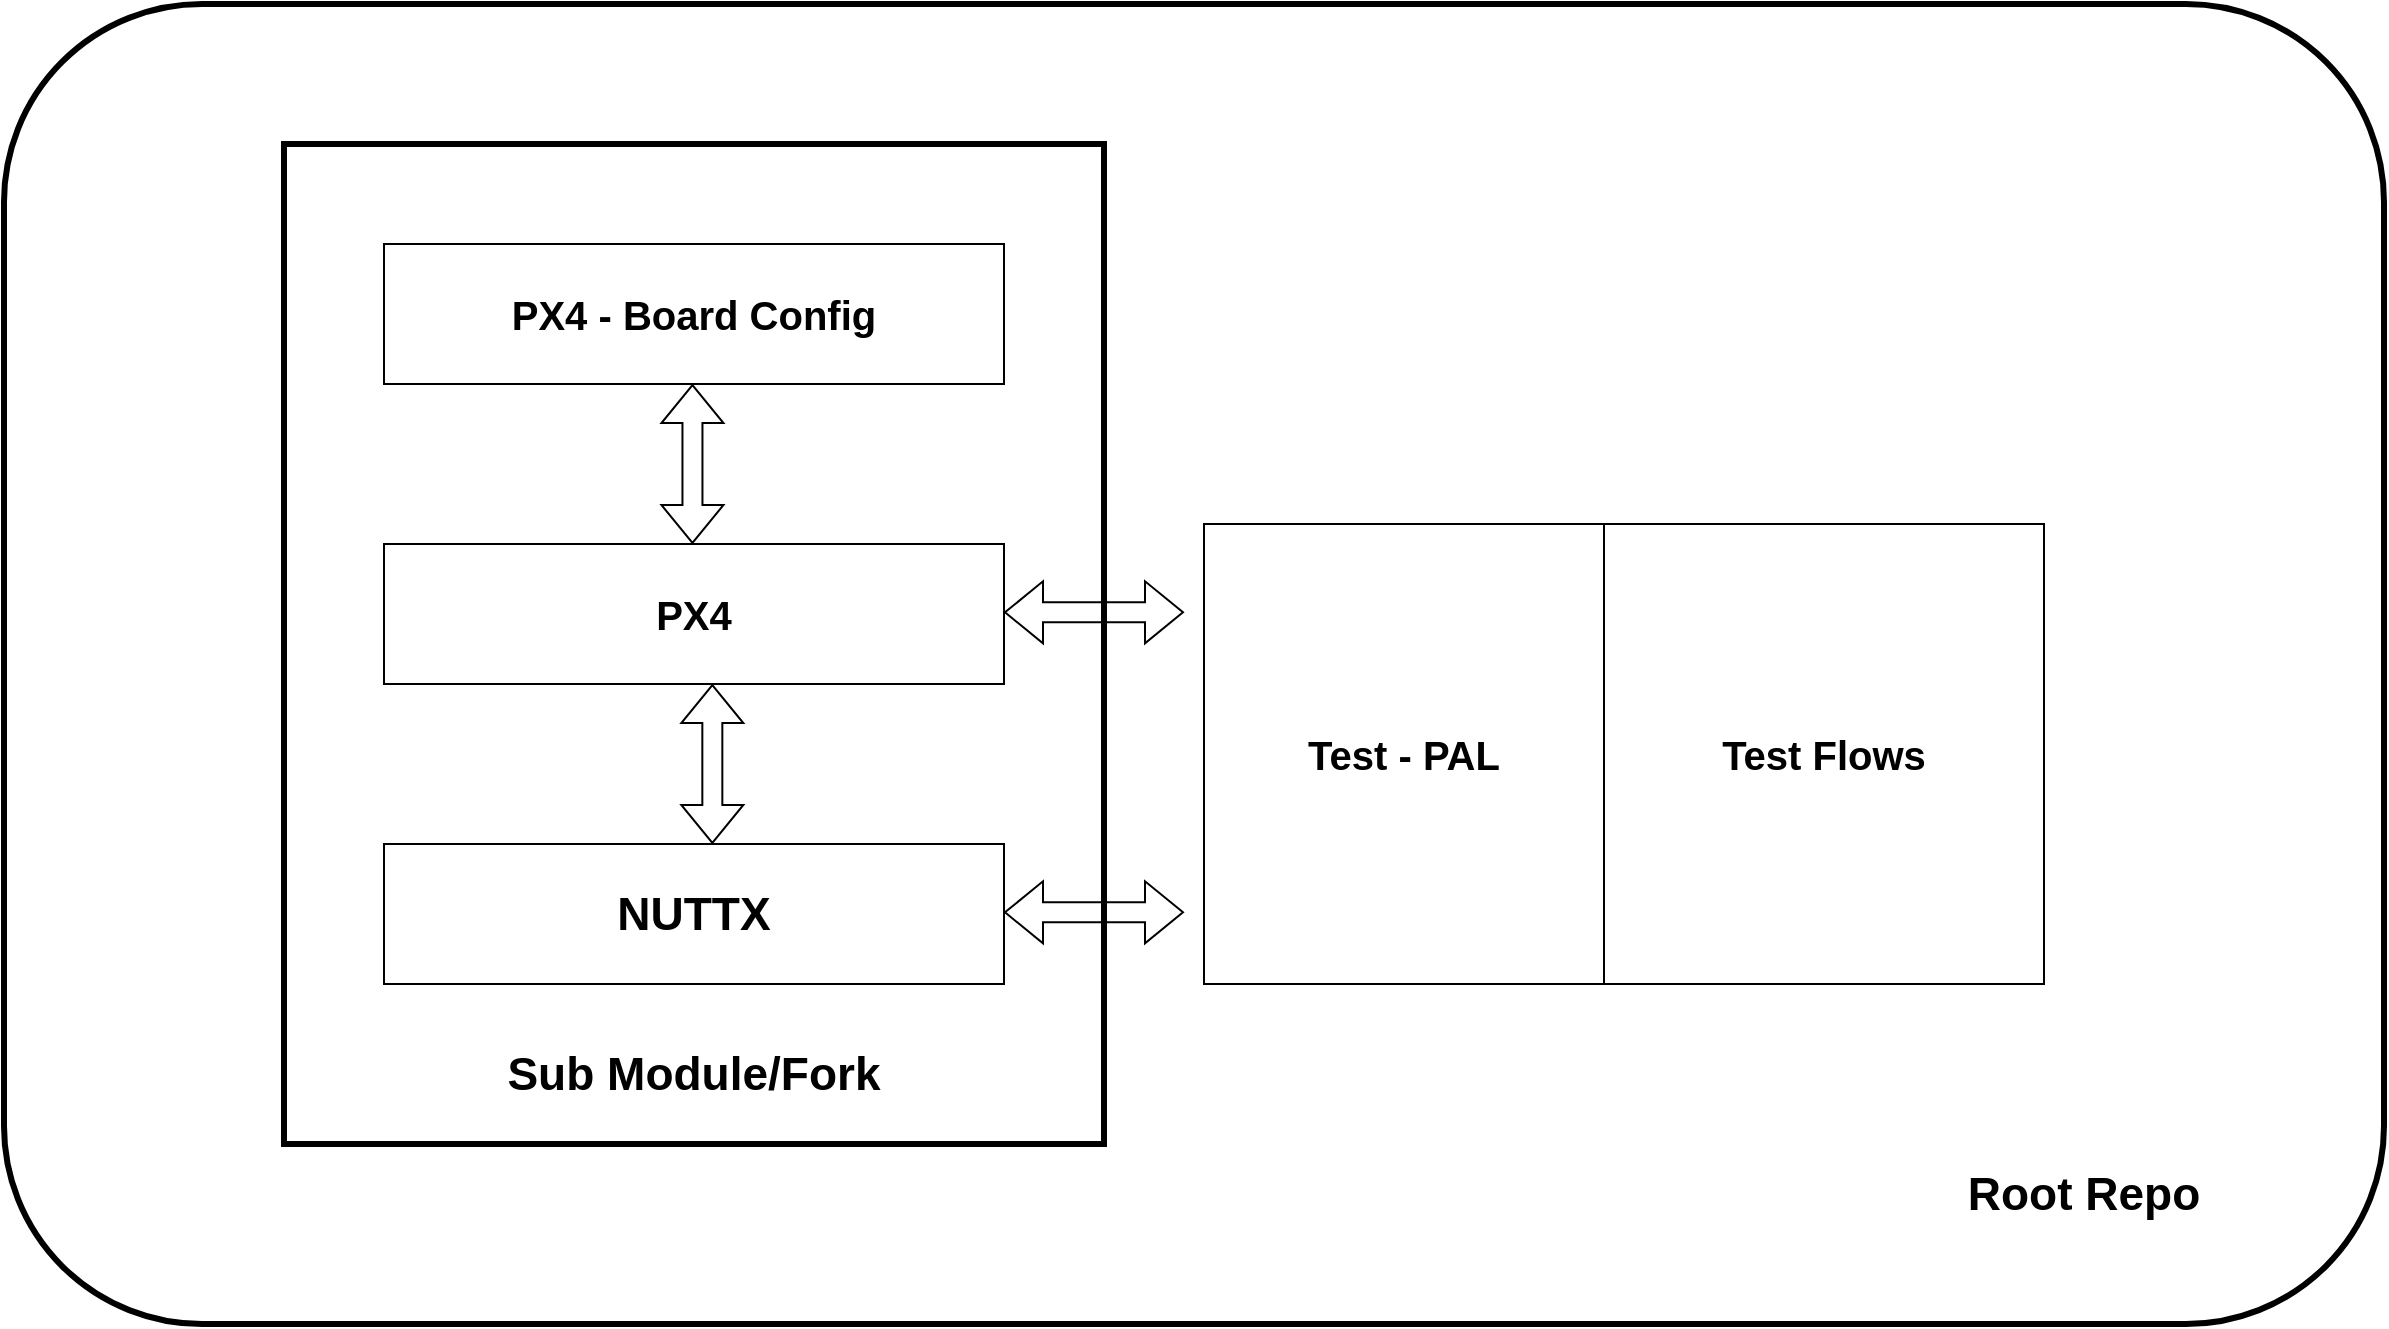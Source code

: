 <mxfile version="21.6.1" type="device" pages="2">
  <diagram name="Sub Module" id="bRLkZOCU7WqL4WwSWCJH">
    <mxGraphModel dx="1615" dy="858" grid="1" gridSize="10" guides="1" tooltips="1" connect="1" arrows="1" fold="1" page="1" pageScale="1" pageWidth="1654" pageHeight="1169" math="0" shadow="0">
      <root>
        <mxCell id="0" />
        <mxCell id="1" parent="0" />
        <mxCell id="mOdfgOqgp9eWF1x82Zy4-18" value="" style="rounded=1;whiteSpace=wrap;html=1;strokeWidth=3;fillColor=none;" parent="1" vertex="1">
          <mxGeometry x="280" y="250" width="1190" height="660" as="geometry" />
        </mxCell>
        <mxCell id="mOdfgOqgp9eWF1x82Zy4-3" value="" style="rounded=0;whiteSpace=wrap;html=1;strokeWidth=3;fillColor=none;" parent="1" vertex="1">
          <mxGeometry x="420" y="320" width="410" height="500" as="geometry" />
        </mxCell>
        <mxCell id="mOdfgOqgp9eWF1x82Zy4-4" value="&lt;font size=&quot;1&quot; style=&quot;&quot;&gt;&lt;b style=&quot;font-size: 23px;&quot;&gt;NUTTX&lt;/b&gt;&lt;/font&gt;" style="rounded=0;whiteSpace=wrap;html=1;" parent="1" vertex="1">
          <mxGeometry x="470" y="670" width="310" height="70" as="geometry" />
        </mxCell>
        <mxCell id="mOdfgOqgp9eWF1x82Zy4-5" value="&lt;font style=&quot;font-size: 20px;&quot;&gt;&lt;b&gt;PX4&lt;/b&gt;&lt;/font&gt;" style="rounded=0;whiteSpace=wrap;html=1;" parent="1" vertex="1">
          <mxGeometry x="470" y="520" width="310" height="70" as="geometry" />
        </mxCell>
        <mxCell id="mOdfgOqgp9eWF1x82Zy4-7" value="&lt;font style=&quot;font-size: 20px;&quot;&gt;&lt;b&gt;Test Flows&lt;/b&gt;&lt;/font&gt;" style="rounded=0;whiteSpace=wrap;html=1;" parent="1" vertex="1">
          <mxGeometry x="1080" y="510" width="220" height="230" as="geometry" />
        </mxCell>
        <mxCell id="mOdfgOqgp9eWF1x82Zy4-8" value="&lt;span style=&quot;font-size: 20px;&quot;&gt;&lt;b&gt;Test - PAL&lt;/b&gt;&lt;/span&gt;" style="rounded=0;whiteSpace=wrap;html=1;" parent="1" vertex="1">
          <mxGeometry x="880" y="510" width="200" height="230" as="geometry" />
        </mxCell>
        <mxCell id="mOdfgOqgp9eWF1x82Zy4-9" value="" style="shape=flexArrow;endArrow=classic;startArrow=classic;html=1;rounded=0;" parent="1" edge="1">
          <mxGeometry width="100" height="100" relative="1" as="geometry">
            <mxPoint x="634.17" y="670" as="sourcePoint" />
            <mxPoint x="634.17" y="590" as="targetPoint" />
          </mxGeometry>
        </mxCell>
        <mxCell id="mOdfgOqgp9eWF1x82Zy4-10" value="&lt;font style=&quot;font-size: 20px;&quot;&gt;&lt;b&gt;PX4 - Board Config&lt;/b&gt;&lt;/font&gt;" style="rounded=0;whiteSpace=wrap;html=1;" parent="1" vertex="1">
          <mxGeometry x="470" y="370" width="310" height="70" as="geometry" />
        </mxCell>
        <mxCell id="mOdfgOqgp9eWF1x82Zy4-11" value="" style="shape=flexArrow;endArrow=classic;startArrow=classic;html=1;rounded=0;" parent="1" edge="1">
          <mxGeometry width="100" height="100" relative="1" as="geometry">
            <mxPoint x="624.23" y="520" as="sourcePoint" />
            <mxPoint x="624.23" y="440" as="targetPoint" />
          </mxGeometry>
        </mxCell>
        <mxCell id="mOdfgOqgp9eWF1x82Zy4-12" value="" style="shape=flexArrow;endArrow=classic;startArrow=classic;html=1;rounded=0;" parent="1" edge="1">
          <mxGeometry width="100" height="100" relative="1" as="geometry">
            <mxPoint x="870" y="704.17" as="sourcePoint" />
            <mxPoint x="780" y="704.17" as="targetPoint" />
          </mxGeometry>
        </mxCell>
        <mxCell id="mOdfgOqgp9eWF1x82Zy4-14" value="" style="shape=flexArrow;endArrow=classic;startArrow=classic;html=1;rounded=0;" parent="1" edge="1">
          <mxGeometry width="100" height="100" relative="1" as="geometry">
            <mxPoint x="870" y="554.17" as="sourcePoint" />
            <mxPoint x="780" y="554.17" as="targetPoint" />
          </mxGeometry>
        </mxCell>
        <mxCell id="mOdfgOqgp9eWF1x82Zy4-17" value="&lt;font style=&quot;font-size: 23px;&quot;&gt;&lt;b&gt;Sub Module/Fork&lt;/b&gt;&lt;/font&gt;" style="text;html=1;strokeColor=none;fillColor=none;align=center;verticalAlign=middle;whiteSpace=wrap;rounded=0;" parent="1" vertex="1">
          <mxGeometry x="515" y="770" width="220" height="30" as="geometry" />
        </mxCell>
        <mxCell id="mOdfgOqgp9eWF1x82Zy4-19" value="&lt;span style=&quot;font-size: 23px;&quot;&gt;&lt;b&gt;Root Repo&lt;/b&gt;&lt;/span&gt;" style="text;html=1;strokeColor=none;fillColor=none;align=center;verticalAlign=middle;whiteSpace=wrap;rounded=0;" parent="1" vertex="1">
          <mxGeometry x="1210" y="830" width="220" height="30" as="geometry" />
        </mxCell>
      </root>
    </mxGraphModel>
  </diagram>
  <diagram id="id2UNyeoNRwNDkABzY2k" name="Work Flow">
    <mxGraphModel dx="1500" dy="797" grid="1" gridSize="10" guides="1" tooltips="1" connect="1" arrows="1" fold="1" page="1" pageScale="1" pageWidth="1654" pageHeight="1169" math="0" shadow="0">
      <root>
        <mxCell id="0" />
        <mxCell id="1" parent="0" />
        <mxCell id="AvOUvb8mX-L0vvMGeV2P-9" style="edgeStyle=orthogonalEdgeStyle;rounded=0;orthogonalLoop=1;jettySize=auto;html=1;entryX=0;entryY=0.5;entryDx=0;entryDy=0;" parent="1" source="AvOUvb8mX-L0vvMGeV2P-4" target="AvOUvb8mX-L0vvMGeV2P-6" edge="1">
          <mxGeometry relative="1" as="geometry" />
        </mxCell>
        <mxCell id="AvOUvb8mX-L0vvMGeV2P-4" value="&lt;b&gt;PX4 Fork&lt;/b&gt;" style="ellipse;whiteSpace=wrap;html=1;aspect=fixed;fillColor=#dae8fc;strokeColor=#6c8ebf;" parent="1" vertex="1">
          <mxGeometry x="230" y="300" width="50" height="50" as="geometry" />
        </mxCell>
        <mxCell id="AvOUvb8mX-L0vvMGeV2P-10" style="edgeStyle=orthogonalEdgeStyle;rounded=0;orthogonalLoop=1;jettySize=auto;html=1;entryX=0;entryY=0.5;entryDx=0;entryDy=0;" parent="1" source="AvOUvb8mX-L0vvMGeV2P-6" target="AvOUvb8mX-L0vvMGeV2P-7" edge="1">
          <mxGeometry relative="1" as="geometry" />
        </mxCell>
        <mxCell id="AvOUvb8mX-L0vvMGeV2P-73" style="edgeStyle=orthogonalEdgeStyle;rounded=0;orthogonalLoop=1;jettySize=auto;html=1;entryX=0.5;entryY=0;entryDx=0;entryDy=0;" parent="1" source="AvOUvb8mX-L0vvMGeV2P-6" target="AvOUvb8mX-L0vvMGeV2P-38" edge="1">
          <mxGeometry relative="1" as="geometry" />
        </mxCell>
        <mxCell id="rOshXKHdjbIcDRhnPXKr-44" value="" style="edgeStyle=orthogonalEdgeStyle;rounded=0;orthogonalLoop=1;jettySize=auto;html=1;" edge="1" parent="1" source="AvOUvb8mX-L0vvMGeV2P-6" target="AvOUvb8mX-L0vvMGeV2P-74">
          <mxGeometry relative="1" as="geometry" />
        </mxCell>
        <mxCell id="AvOUvb8mX-L0vvMGeV2P-6" value="XC1" style="ellipse;whiteSpace=wrap;html=1;aspect=fixed;fillColor=#dae8fc;strokeColor=#6c8ebf;" parent="1" vertex="1">
          <mxGeometry x="330" y="300" width="50" height="50" as="geometry" />
        </mxCell>
        <mxCell id="AvOUvb8mX-L0vvMGeV2P-11" style="edgeStyle=orthogonalEdgeStyle;rounded=0;orthogonalLoop=1;jettySize=auto;html=1;entryX=0;entryY=0.5;entryDx=0;entryDy=0;" parent="1" source="AvOUvb8mX-L0vvMGeV2P-7" target="AvOUvb8mX-L0vvMGeV2P-8" edge="1">
          <mxGeometry relative="1" as="geometry" />
        </mxCell>
        <mxCell id="AvOUvb8mX-L0vvMGeV2P-7" value="XC2" style="ellipse;whiteSpace=wrap;html=1;aspect=fixed;fillColor=#dae8fc;strokeColor=#6c8ebf;" parent="1" vertex="1">
          <mxGeometry x="410" y="300" width="50" height="50" as="geometry" />
        </mxCell>
        <mxCell id="AvOUvb8mX-L0vvMGeV2P-89" value="" style="edgeStyle=orthogonalEdgeStyle;rounded=0;orthogonalLoop=1;jettySize=auto;html=1;" parent="1" source="AvOUvb8mX-L0vvMGeV2P-8" target="AvOUvb8mX-L0vvMGeV2P-84" edge="1">
          <mxGeometry relative="1" as="geometry" />
        </mxCell>
        <mxCell id="AvOUvb8mX-L0vvMGeV2P-94" style="edgeStyle=orthogonalEdgeStyle;rounded=0;orthogonalLoop=1;jettySize=auto;html=1;entryX=0.5;entryY=0;entryDx=0;entryDy=0;" parent="1" source="AvOUvb8mX-L0vvMGeV2P-8" target="AvOUvb8mX-L0vvMGeV2P-39" edge="1">
          <mxGeometry relative="1" as="geometry">
            <mxPoint x="530" y="430" as="targetPoint" />
          </mxGeometry>
        </mxCell>
        <mxCell id="AvOUvb8mX-L0vvMGeV2P-8" value="XC3" style="ellipse;whiteSpace=wrap;html=1;aspect=fixed;fillColor=#dae8fc;strokeColor=#6c8ebf;" parent="1" vertex="1">
          <mxGeometry x="490" y="300" width="50" height="50" as="geometry" />
        </mxCell>
        <mxCell id="AvOUvb8mX-L0vvMGeV2P-13" value="Head" style="ellipse;whiteSpace=wrap;html=1;aspect=fixed;fillColor=#dae8fc;strokeColor=#6c8ebf;" parent="1" vertex="1">
          <mxGeometry x="920" y="300" width="50" height="50" as="geometry" />
        </mxCell>
        <mxCell id="AvOUvb8mX-L0vvMGeV2P-19" value="&lt;a style=&quot;box-sizing: border-box; background-color: transparent; text-decoration-line: none;&quot; href=&quot;https://github.com/g-rahul/ST-PX4-Autopilot-Fork&quot; class=&quot;color-fg-default&quot; data-turbo-frame=&quot;repo-content-turbo-frame&quot; data-pjax=&quot;#repo-content-pjax-container&quot;&gt;&lt;b&gt;&lt;font style=&quot;font-size: 18px;&quot;&gt;ST-PX4-Autopilot-Fork&lt;/font&gt;&lt;/b&gt;&lt;/a&gt;&lt;span style=&quot;box-sizing: border-box; color: rgb(31, 35, 40); font-family: -apple-system, BlinkMacSystemFont, &amp;quot;Segoe UI&amp;quot;, &amp;quot;Noto Sans&amp;quot;, Helvetica, Arial, sans-serif, &amp;quot;Apple Color Emoji&amp;quot;, &amp;quot;Segoe UI Emoji&amp;quot;; font-size: 20px; text-align: start; background-color: rgb(255, 255, 255);&quot;&gt;&lt;/span&gt;" style="text;html=1;strokeColor=none;fillColor=none;align=center;verticalAlign=middle;whiteSpace=wrap;rounded=0;" parent="1" vertex="1">
          <mxGeometry x="45" y="310" width="160" height="30" as="geometry" />
        </mxCell>
        <mxCell id="AvOUvb8mX-L0vvMGeV2P-30" value="" style="edgeStyle=orthogonalEdgeStyle;rounded=0;orthogonalLoop=1;jettySize=auto;html=1;fillColor=#b0e3e6;strokeColor=#0e8088;" parent="1" source="AvOUvb8mX-L0vvMGeV2P-22" target="AvOUvb8mX-L0vvMGeV2P-24" edge="1">
          <mxGeometry relative="1" as="geometry" />
        </mxCell>
        <mxCell id="AvOUvb8mX-L0vvMGeV2P-22" value="PX4 Main" style="ellipse;whiteSpace=wrap;html=1;aspect=fixed;fillColor=#b0e3e6;strokeColor=#0e8088;" parent="1" vertex="1">
          <mxGeometry x="10" y="50" width="50" height="50" as="geometry" />
        </mxCell>
        <mxCell id="AvOUvb8mX-L0vvMGeV2P-23" value="PX4 Main" style="ellipse;whiteSpace=wrap;html=1;aspect=fixed;fillColor=#b0e3e6;strokeColor=#0e8088;" parent="1" vertex="1">
          <mxGeometry x="80" y="50" width="50" height="50" as="geometry" />
        </mxCell>
        <mxCell id="AvOUvb8mX-L0vvMGeV2P-31" value="" style="edgeStyle=orthogonalEdgeStyle;rounded=0;orthogonalLoop=1;jettySize=auto;html=1;fillColor=#b0e3e6;strokeColor=#0e8088;" parent="1" source="AvOUvb8mX-L0vvMGeV2P-24" target="AvOUvb8mX-L0vvMGeV2P-26" edge="1">
          <mxGeometry relative="1" as="geometry" />
        </mxCell>
        <mxCell id="AvOUvb8mX-L0vvMGeV2P-24" value="PX4 Main" style="ellipse;whiteSpace=wrap;html=1;aspect=fixed;fillColor=#b0e3e6;strokeColor=#0e8088;" parent="1" vertex="1">
          <mxGeometry x="155" y="50" width="50" height="50" as="geometry" />
        </mxCell>
        <mxCell id="AvOUvb8mX-L0vvMGeV2P-29" style="edgeStyle=orthogonalEdgeStyle;rounded=0;orthogonalLoop=1;jettySize=auto;html=1;entryX=0.5;entryY=0;entryDx=0;entryDy=0;" parent="1" source="AvOUvb8mX-L0vvMGeV2P-25" target="AvOUvb8mX-L0vvMGeV2P-4" edge="1">
          <mxGeometry relative="1" as="geometry" />
        </mxCell>
        <mxCell id="AvOUvb8mX-L0vvMGeV2P-37" value="&lt;b&gt;&lt;font style=&quot;font-size: 18px;&quot;&gt;Sync Fork&lt;/font&gt;&lt;/b&gt;" style="edgeLabel;html=1;align=center;verticalAlign=middle;resizable=0;points=[];" parent="AvOUvb8mX-L0vvMGeV2P-29" vertex="1" connectable="0">
          <mxGeometry x="-0.364" y="-2" relative="1" as="geometry">
            <mxPoint x="2" y="-4" as="offset" />
          </mxGeometry>
        </mxCell>
        <mxCell id="AvOUvb8mX-L0vvMGeV2P-25" value="PX4 Main" style="ellipse;whiteSpace=wrap;html=1;aspect=fixed;fillColor=#b0e3e6;strokeColor=#0e8088;" parent="1" vertex="1">
          <mxGeometry x="230" y="50" width="50" height="50" as="geometry" />
        </mxCell>
        <mxCell id="AvOUvb8mX-L0vvMGeV2P-32" value="" style="edgeStyle=orthogonalEdgeStyle;rounded=0;orthogonalLoop=1;jettySize=auto;html=1;fillColor=#b0e3e6;strokeColor=#0e8088;" parent="1" source="AvOUvb8mX-L0vvMGeV2P-26" target="AvOUvb8mX-L0vvMGeV2P-28" edge="1">
          <mxGeometry relative="1" as="geometry" />
        </mxCell>
        <mxCell id="AvOUvb8mX-L0vvMGeV2P-26" value="PX4 Main" style="ellipse;whiteSpace=wrap;html=1;aspect=fixed;fillColor=#b0e3e6;strokeColor=#0e8088;" parent="1" vertex="1">
          <mxGeometry x="300" y="50" width="50" height="50" as="geometry" />
        </mxCell>
        <mxCell id="AvOUvb8mX-L0vvMGeV2P-27" value="PX4 Main" style="ellipse;whiteSpace=wrap;html=1;aspect=fixed;fillColor=#b0e3e6;strokeColor=#0e8088;" parent="1" vertex="1">
          <mxGeometry x="380" y="50" width="50" height="50" as="geometry" />
        </mxCell>
        <mxCell id="AvOUvb8mX-L0vvMGeV2P-35" style="edgeStyle=orthogonalEdgeStyle;rounded=0;orthogonalLoop=1;jettySize=auto;html=1;entryX=0.5;entryY=0;entryDx=0;entryDy=0;" parent="1" source="AvOUvb8mX-L0vvMGeV2P-28" target="AvOUvb8mX-L0vvMGeV2P-8" edge="1">
          <mxGeometry relative="1" as="geometry" />
        </mxCell>
        <mxCell id="AvOUvb8mX-L0vvMGeV2P-36" value="&lt;font style=&quot;font-size: 18px;&quot;&gt;&lt;b&gt;Sync Fork&lt;/b&gt;&lt;/font&gt;" style="edgeLabel;html=1;align=center;verticalAlign=middle;resizable=0;points=[];" parent="AvOUvb8mX-L0vvMGeV2P-35" vertex="1" connectable="0">
          <mxGeometry x="-0.264" y="-2" relative="1" as="geometry">
            <mxPoint x="2" y="-14" as="offset" />
          </mxGeometry>
        </mxCell>
        <mxCell id="rOshXKHdjbIcDRhnPXKr-48" value="" style="edgeStyle=orthogonalEdgeStyle;rounded=0;orthogonalLoop=1;jettySize=auto;html=1;fillColor=#b0e3e6;strokeColor=#0e8088;" edge="1" parent="1" source="AvOUvb8mX-L0vvMGeV2P-28" target="rOshXKHdjbIcDRhnPXKr-45">
          <mxGeometry relative="1" as="geometry" />
        </mxCell>
        <mxCell id="AvOUvb8mX-L0vvMGeV2P-28" value="PX4 Main" style="ellipse;whiteSpace=wrap;html=1;aspect=fixed;fillColor=#b0e3e6;strokeColor=#0e8088;" parent="1" vertex="1">
          <mxGeometry x="490" y="50" width="50" height="50" as="geometry" />
        </mxCell>
        <mxCell id="AvOUvb8mX-L0vvMGeV2P-34" value="Head" style="ellipse;whiteSpace=wrap;html=1;aspect=fixed;fillColor=#b0e3e6;strokeColor=#0e8088;" parent="1" vertex="1">
          <mxGeometry x="920" y="50" width="50" height="50" as="geometry" />
        </mxCell>
        <mxCell id="AvOUvb8mX-L0vvMGeV2P-71" value="" style="edgeStyle=orthogonalEdgeStyle;rounded=0;orthogonalLoop=1;jettySize=auto;html=1;" parent="1" source="AvOUvb8mX-L0vvMGeV2P-38" target="AvOUvb8mX-L0vvMGeV2P-68" edge="1">
          <mxGeometry relative="1" as="geometry" />
        </mxCell>
        <mxCell id="AvOUvb8mX-L0vvMGeV2P-38" value="B1&lt;br&gt;CON" style="ellipse;whiteSpace=wrap;html=1;aspect=fixed;fillColor=#ffe6cc;strokeColor=#d79b00;" parent="1" vertex="1">
          <mxGeometry x="330" y="400" width="50" height="50" as="geometry" />
        </mxCell>
        <mxCell id="AvOUvb8mX-L0vvMGeV2P-111" value="" style="edgeStyle=orthogonalEdgeStyle;rounded=0;orthogonalLoop=1;jettySize=auto;html=1;" parent="1" source="AvOUvb8mX-L0vvMGeV2P-39" target="AvOUvb8mX-L0vvMGeV2P-104" edge="1">
          <mxGeometry relative="1" as="geometry" />
        </mxCell>
        <mxCell id="AvOUvb8mX-L0vvMGeV2P-39" value="B2&lt;br&gt;CON" style="ellipse;whiteSpace=wrap;html=1;aspect=fixed;fillColor=#f8cecc;strokeColor=#b85450;" parent="1" vertex="1">
          <mxGeometry x="490" y="480" width="50" height="50" as="geometry" />
        </mxCell>
        <mxCell id="AvOUvb8mX-L0vvMGeV2P-43" value="Head" style="ellipse;whiteSpace=wrap;html=1;aspect=fixed;fillColor=#f8cecc;strokeColor=#b85450;" parent="1" vertex="1">
          <mxGeometry x="920" y="480" width="50" height="50" as="geometry" />
        </mxCell>
        <mxCell id="AvOUvb8mX-L0vvMGeV2P-90" style="edgeStyle=orthogonalEdgeStyle;rounded=0;orthogonalLoop=1;jettySize=auto;html=1;entryX=0.5;entryY=1;entryDx=0;entryDy=0;" parent="1" source="AvOUvb8mX-L0vvMGeV2P-44" target="AvOUvb8mX-L0vvMGeV2P-86" edge="1">
          <mxGeometry relative="1" as="geometry" />
        </mxCell>
        <mxCell id="AvOUvb8mX-L0vvMGeV2P-44" value="HEAD" style="ellipse;whiteSpace=wrap;html=1;aspect=fixed;fillColor=#ffe6cc;strokeColor=#d79b00;" parent="1" vertex="1">
          <mxGeometry x="742.5" y="400" width="50" height="50" as="geometry" />
        </mxCell>
        <mxCell id="AvOUvb8mX-L0vvMGeV2P-66" value="&lt;b&gt;Main&lt;/b&gt;" style="text;html=1;strokeColor=none;fillColor=none;align=center;verticalAlign=middle;whiteSpace=wrap;rounded=0;" parent="1" vertex="1">
          <mxGeometry x="970" y="310" width="60" height="30" as="geometry" />
        </mxCell>
        <mxCell id="AvOUvb8mX-L0vvMGeV2P-78" value="" style="edgeStyle=orthogonalEdgeStyle;rounded=0;orthogonalLoop=1;jettySize=auto;html=1;" parent="1" source="AvOUvb8mX-L0vvMGeV2P-68" target="AvOUvb8mX-L0vvMGeV2P-69" edge="1">
          <mxGeometry relative="1" as="geometry" />
        </mxCell>
        <mxCell id="AvOUvb8mX-L0vvMGeV2P-68" value="X" style="ellipse;whiteSpace=wrap;html=1;aspect=fixed;fillColor=#ffe6cc;strokeColor=#d79b00;" parent="1" vertex="1">
          <mxGeometry x="440" y="400" width="50" height="50" as="geometry" />
        </mxCell>
        <mxCell id="AvOUvb8mX-L0vvMGeV2P-79" style="edgeStyle=orthogonalEdgeStyle;rounded=0;orthogonalLoop=1;jettySize=auto;html=1;entryX=0;entryY=0.5;entryDx=0;entryDy=0;" parent="1" source="AvOUvb8mX-L0vvMGeV2P-69" target="AvOUvb8mX-L0vvMGeV2P-44" edge="1">
          <mxGeometry relative="1" as="geometry" />
        </mxCell>
        <mxCell id="AvOUvb8mX-L0vvMGeV2P-69" value="X" style="ellipse;whiteSpace=wrap;html=1;aspect=fixed;fillColor=#ffe6cc;strokeColor=#d79b00;" parent="1" vertex="1">
          <mxGeometry x="597.5" y="400" width="50" height="50" as="geometry" />
        </mxCell>
        <mxCell id="AvOUvb8mX-L0vvMGeV2P-72" style="edgeStyle=orthogonalEdgeStyle;rounded=0;orthogonalLoop=1;jettySize=auto;html=1;exitX=0.5;exitY=1;exitDx=0;exitDy=0;" parent="1" source="AvOUvb8mX-L0vvMGeV2P-6" target="AvOUvb8mX-L0vvMGeV2P-6" edge="1">
          <mxGeometry relative="1" as="geometry" />
        </mxCell>
        <mxCell id="AvOUvb8mX-L0vvMGeV2P-76" style="edgeStyle=orthogonalEdgeStyle;rounded=0;orthogonalLoop=1;jettySize=auto;html=1;entryX=0.5;entryY=0;entryDx=0;entryDy=0;" parent="1" source="AvOUvb8mX-L0vvMGeV2P-74" target="AvOUvb8mX-L0vvMGeV2P-7" edge="1">
          <mxGeometry relative="1" as="geometry">
            <mxPoint x="430" y="270" as="targetPoint" />
          </mxGeometry>
        </mxCell>
        <mxCell id="AvOUvb8mX-L0vvMGeV2P-74" value="F1" style="ellipse;whiteSpace=wrap;html=1;aspect=fixed;direction=south;fillColor=#fff2cc;strokeColor=#d6b656;" parent="1" vertex="1">
          <mxGeometry x="330" y="200" width="50" height="50" as="geometry" />
        </mxCell>
        <mxCell id="AvOUvb8mX-L0vvMGeV2P-83" value="X" style="ellipse;whiteSpace=wrap;html=1;aspect=fixed;fillColor=#dae8fc;strokeColor=#6c8ebf;" parent="1" vertex="1">
          <mxGeometry x="565" y="300" width="50" height="50" as="geometry" />
        </mxCell>
        <mxCell id="AvOUvb8mX-L0vvMGeV2P-91" value="" style="edgeStyle=orthogonalEdgeStyle;rounded=0;orthogonalLoop=1;jettySize=auto;html=1;" parent="1" source="AvOUvb8mX-L0vvMGeV2P-84" target="AvOUvb8mX-L0vvMGeV2P-86" edge="1">
          <mxGeometry relative="1" as="geometry" />
        </mxCell>
        <mxCell id="AvOUvb8mX-L0vvMGeV2P-84" value="X" style="ellipse;whiteSpace=wrap;html=1;aspect=fixed;fillColor=#dae8fc;strokeColor=#6c8ebf;" parent="1" vertex="1">
          <mxGeometry x="650" y="300" width="50" height="50" as="geometry" />
        </mxCell>
        <mxCell id="AvOUvb8mX-L0vvMGeV2P-85" style="edgeStyle=orthogonalEdgeStyle;rounded=0;orthogonalLoop=1;jettySize=auto;html=1;exitX=0.5;exitY=1;exitDx=0;exitDy=0;" parent="1" edge="1">
          <mxGeometry relative="1" as="geometry">
            <mxPoint x="575" y="290" as="sourcePoint" />
            <mxPoint x="575" y="290" as="targetPoint" />
          </mxGeometry>
        </mxCell>
        <mxCell id="AvOUvb8mX-L0vvMGeV2P-92" value="" style="edgeStyle=orthogonalEdgeStyle;rounded=0;orthogonalLoop=1;jettySize=auto;html=1;" parent="1" source="AvOUvb8mX-L0vvMGeV2P-86" target="AvOUvb8mX-L0vvMGeV2P-87" edge="1">
          <mxGeometry relative="1" as="geometry" />
        </mxCell>
        <mxCell id="AvOUvb8mX-L0vvMGeV2P-86" value="X" style="ellipse;whiteSpace=wrap;html=1;aspect=fixed;fillColor=#dae8fc;strokeColor=#6c8ebf;" parent="1" vertex="1">
          <mxGeometry x="742.5" y="300" width="50" height="50" as="geometry" />
        </mxCell>
        <mxCell id="AvOUvb8mX-L0vvMGeV2P-93" value="" style="edgeStyle=orthogonalEdgeStyle;rounded=0;orthogonalLoop=1;jettySize=auto;html=1;" parent="1" source="AvOUvb8mX-L0vvMGeV2P-87" target="AvOUvb8mX-L0vvMGeV2P-13" edge="1">
          <mxGeometry relative="1" as="geometry" />
        </mxCell>
        <mxCell id="AvOUvb8mX-L0vvMGeV2P-87" value="X" style="ellipse;whiteSpace=wrap;html=1;aspect=fixed;fillColor=#dae8fc;strokeColor=#6c8ebf;" parent="1" vertex="1">
          <mxGeometry x="822.5" y="300" width="50" height="50" as="geometry" />
        </mxCell>
        <mxCell id="AvOUvb8mX-L0vvMGeV2P-88" style="edgeStyle=orthogonalEdgeStyle;rounded=0;orthogonalLoop=1;jettySize=auto;html=1;exitX=0.5;exitY=1;exitDx=0;exitDy=0;" parent="1" edge="1">
          <mxGeometry relative="1" as="geometry">
            <mxPoint x="752.5" y="290" as="sourcePoint" />
            <mxPoint x="752.5" y="290" as="targetPoint" />
          </mxGeometry>
        </mxCell>
        <mxCell id="AvOUvb8mX-L0vvMGeV2P-103" value="" style="endArrow=none;dashed=1;html=1;rounded=0;" parent="1" edge="1">
          <mxGeometry width="50" height="50" relative="1" as="geometry">
            <mxPoint y="560" as="sourcePoint" />
            <mxPoint x="1655.647" y="560" as="targetPoint" />
          </mxGeometry>
        </mxCell>
        <mxCell id="AvOUvb8mX-L0vvMGeV2P-112" value="" style="edgeStyle=orthogonalEdgeStyle;rounded=0;orthogonalLoop=1;jettySize=auto;html=1;" parent="1" source="AvOUvb8mX-L0vvMGeV2P-104" target="AvOUvb8mX-L0vvMGeV2P-105" edge="1">
          <mxGeometry relative="1" as="geometry" />
        </mxCell>
        <mxCell id="AvOUvb8mX-L0vvMGeV2P-104" value="X" style="ellipse;whiteSpace=wrap;html=1;aspect=fixed;fillColor=#f8cecc;strokeColor=#b85450;" parent="1" vertex="1">
          <mxGeometry x="597.5" y="480" width="50" height="50" as="geometry" />
        </mxCell>
        <mxCell id="AvOUvb8mX-L0vvMGeV2P-113" value="" style="edgeStyle=orthogonalEdgeStyle;rounded=0;orthogonalLoop=1;jettySize=auto;html=1;" parent="1" source="AvOUvb8mX-L0vvMGeV2P-105" target="AvOUvb8mX-L0vvMGeV2P-43" edge="1">
          <mxGeometry relative="1" as="geometry" />
        </mxCell>
        <mxCell id="AvOUvb8mX-L0vvMGeV2P-105" value="X" style="ellipse;whiteSpace=wrap;html=1;aspect=fixed;fillColor=#f8cecc;strokeColor=#b85450;" parent="1" vertex="1">
          <mxGeometry x="692.5" y="480" width="50" height="50" as="geometry" />
        </mxCell>
        <mxCell id="rOshXKHdjbIcDRhnPXKr-1" style="edgeStyle=orthogonalEdgeStyle;rounded=0;orthogonalLoop=1;jettySize=auto;html=1;entryX=0;entryY=0.5;entryDx=0;entryDy=0;" edge="1" parent="1" source="rOshXKHdjbIcDRhnPXKr-2" target="rOshXKHdjbIcDRhnPXKr-4">
          <mxGeometry relative="1" as="geometry" />
        </mxCell>
        <mxCell id="rOshXKHdjbIcDRhnPXKr-2" value="New" style="ellipse;whiteSpace=wrap;html=1;aspect=fixed;fillColor=#dae8fc;strokeColor=#6c8ebf;" vertex="1" parent="1">
          <mxGeometry x="230" y="710.0" width="50" height="50" as="geometry" />
        </mxCell>
        <mxCell id="rOshXKHdjbIcDRhnPXKr-3" style="edgeStyle=orthogonalEdgeStyle;rounded=0;orthogonalLoop=1;jettySize=auto;html=1;entryX=0;entryY=0.5;entryDx=0;entryDy=0;" edge="1" parent="1" source="rOshXKHdjbIcDRhnPXKr-4" target="rOshXKHdjbIcDRhnPXKr-14">
          <mxGeometry relative="1" as="geometry">
            <mxPoint x="410.0" y="735" as="targetPoint" />
          </mxGeometry>
        </mxCell>
        <mxCell id="rOshXKHdjbIcDRhnPXKr-31" value="" style="edgeStyle=orthogonalEdgeStyle;rounded=0;orthogonalLoop=1;jettySize=auto;html=1;" edge="1" parent="1" source="rOshXKHdjbIcDRhnPXKr-4" target="rOshXKHdjbIcDRhnPXKr-30">
          <mxGeometry relative="1" as="geometry" />
        </mxCell>
        <mxCell id="rOshXKHdjbIcDRhnPXKr-33" value="" style="edgeStyle=orthogonalEdgeStyle;rounded=0;orthogonalLoop=1;jettySize=auto;html=1;" edge="1" parent="1" source="rOshXKHdjbIcDRhnPXKr-4" target="rOshXKHdjbIcDRhnPXKr-23">
          <mxGeometry relative="1" as="geometry" />
        </mxCell>
        <mxCell id="rOshXKHdjbIcDRhnPXKr-4" value="XC1" style="ellipse;whiteSpace=wrap;html=1;aspect=fixed;fillColor=#dae8fc;strokeColor=#6c8ebf;" vertex="1" parent="1">
          <mxGeometry x="330" y="710.0" width="50" height="50" as="geometry" />
        </mxCell>
        <mxCell id="rOshXKHdjbIcDRhnPXKr-9" value="Head" style="ellipse;whiteSpace=wrap;html=1;aspect=fixed;fillColor=#dae8fc;strokeColor=#6c8ebf;" vertex="1" parent="1">
          <mxGeometry x="920" y="710.0" width="50" height="50" as="geometry" />
        </mxCell>
        <mxCell id="rOshXKHdjbIcDRhnPXKr-10" value="&lt;a style=&quot;border-color: var(--border-color); background-color: transparent; box-sizing: border-box; text-decoration-line: none;&quot; href=&quot;https://github.com/g-rahul/ST-SRC-Autopilot&quot; class=&quot;color-fg-default&quot; data-turbo-frame=&quot;repo-content-turbo-frame&quot; data-pjax=&quot;#repo-content-pjax-container&quot;&gt;&lt;b&gt;&lt;font style=&quot;font-size: 18px;&quot;&gt;ST-SRC-Autopilot&lt;/font&gt;&lt;/b&gt;&lt;/a&gt;" style="text;html=1;strokeColor=none;fillColor=none;align=center;verticalAlign=middle;whiteSpace=wrap;rounded=0;" vertex="1" parent="1">
          <mxGeometry x="40" y="720" width="160" height="30" as="geometry" />
        </mxCell>
        <mxCell id="rOshXKHdjbIcDRhnPXKr-11" style="edgeStyle=orthogonalEdgeStyle;rounded=0;orthogonalLoop=1;jettySize=auto;html=1;exitX=0.5;exitY=1;exitDx=0;exitDy=0;" edge="1" parent="1" source="rOshXKHdjbIcDRhnPXKr-4" target="rOshXKHdjbIcDRhnPXKr-4">
          <mxGeometry relative="1" as="geometry" />
        </mxCell>
        <mxCell id="rOshXKHdjbIcDRhnPXKr-13" value="" style="edgeStyle=orthogonalEdgeStyle;rounded=0;orthogonalLoop=1;jettySize=auto;html=1;" edge="1" parent="1" source="rOshXKHdjbIcDRhnPXKr-14" target="rOshXKHdjbIcDRhnPXKr-17">
          <mxGeometry relative="1" as="geometry" />
        </mxCell>
        <mxCell id="rOshXKHdjbIcDRhnPXKr-42" style="edgeStyle=orthogonalEdgeStyle;rounded=0;orthogonalLoop=1;jettySize=auto;html=1;entryX=0.5;entryY=0;entryDx=0;entryDy=0;" edge="1" parent="1" source="rOshXKHdjbIcDRhnPXKr-14" target="rOshXKHdjbIcDRhnPXKr-36">
          <mxGeometry relative="1" as="geometry" />
        </mxCell>
        <mxCell id="rOshXKHdjbIcDRhnPXKr-14" value="X" style="ellipse;whiteSpace=wrap;html=1;aspect=fixed;fillColor=#dae8fc;strokeColor=#6c8ebf;" vertex="1" parent="1">
          <mxGeometry x="490" y="710.0" width="50" height="50" as="geometry" />
        </mxCell>
        <mxCell id="rOshXKHdjbIcDRhnPXKr-15" style="edgeStyle=orthogonalEdgeStyle;rounded=0;orthogonalLoop=1;jettySize=auto;html=1;exitX=0.5;exitY=1;exitDx=0;exitDy=0;" edge="1" parent="1">
          <mxGeometry relative="1" as="geometry">
            <mxPoint x="575" y="700.0" as="sourcePoint" />
            <mxPoint x="575" y="700.0" as="targetPoint" />
          </mxGeometry>
        </mxCell>
        <mxCell id="rOshXKHdjbIcDRhnPXKr-16" value="" style="edgeStyle=orthogonalEdgeStyle;rounded=0;orthogonalLoop=1;jettySize=auto;html=1;" edge="1" parent="1" source="rOshXKHdjbIcDRhnPXKr-17" target="rOshXKHdjbIcDRhnPXKr-19">
          <mxGeometry relative="1" as="geometry" />
        </mxCell>
        <mxCell id="rOshXKHdjbIcDRhnPXKr-17" value="X" style="ellipse;whiteSpace=wrap;html=1;aspect=fixed;fillColor=#dae8fc;strokeColor=#6c8ebf;" vertex="1" parent="1">
          <mxGeometry x="640" y="710.0" width="50" height="50" as="geometry" />
        </mxCell>
        <mxCell id="rOshXKHdjbIcDRhnPXKr-18" value="" style="edgeStyle=orthogonalEdgeStyle;rounded=0;orthogonalLoop=1;jettySize=auto;html=1;" edge="1" parent="1" source="rOshXKHdjbIcDRhnPXKr-19" target="rOshXKHdjbIcDRhnPXKr-9">
          <mxGeometry relative="1" as="geometry" />
        </mxCell>
        <mxCell id="rOshXKHdjbIcDRhnPXKr-19" value="X" style="ellipse;whiteSpace=wrap;html=1;aspect=fixed;fillColor=#dae8fc;strokeColor=#6c8ebf;" vertex="1" parent="1">
          <mxGeometry x="745" y="710.0" width="50" height="50" as="geometry" />
        </mxCell>
        <mxCell id="rOshXKHdjbIcDRhnPXKr-20" style="edgeStyle=orthogonalEdgeStyle;rounded=0;orthogonalLoop=1;jettySize=auto;html=1;exitX=0.5;exitY=1;exitDx=0;exitDy=0;" edge="1" parent="1">
          <mxGeometry relative="1" as="geometry">
            <mxPoint x="752.5" y="700.0" as="sourcePoint" />
            <mxPoint x="752.5" y="700.0" as="targetPoint" />
          </mxGeometry>
        </mxCell>
        <mxCell id="rOshXKHdjbIcDRhnPXKr-22" value="" style="edgeStyle=orthogonalEdgeStyle;rounded=0;orthogonalLoop=1;jettySize=auto;html=1;" edge="1" parent="1" source="rOshXKHdjbIcDRhnPXKr-23" target="rOshXKHdjbIcDRhnPXKr-26">
          <mxGeometry relative="1" as="geometry" />
        </mxCell>
        <mxCell id="rOshXKHdjbIcDRhnPXKr-23" value="B1&lt;br&gt;DEV" style="ellipse;whiteSpace=wrap;html=1;aspect=fixed;fillColor=#ffe6cc;strokeColor=#d79b00;" vertex="1" parent="1">
          <mxGeometry x="330" y="820" width="50" height="50" as="geometry" />
        </mxCell>
        <mxCell id="rOshXKHdjbIcDRhnPXKr-34" value="" style="edgeStyle=orthogonalEdgeStyle;rounded=0;orthogonalLoop=1;jettySize=auto;html=1;" edge="1" parent="1" source="rOshXKHdjbIcDRhnPXKr-24" target="rOshXKHdjbIcDRhnPXKr-19">
          <mxGeometry relative="1" as="geometry" />
        </mxCell>
        <mxCell id="rOshXKHdjbIcDRhnPXKr-24" value="Finish" style="ellipse;whiteSpace=wrap;html=1;aspect=fixed;fillColor=#ffe6cc;strokeColor=#d79b00;" vertex="1" parent="1">
          <mxGeometry x="745" y="820" width="50" height="50" as="geometry" />
        </mxCell>
        <mxCell id="rOshXKHdjbIcDRhnPXKr-25" value="" style="edgeStyle=orthogonalEdgeStyle;rounded=0;orthogonalLoop=1;jettySize=auto;html=1;" edge="1" parent="1" source="rOshXKHdjbIcDRhnPXKr-26" target="rOshXKHdjbIcDRhnPXKr-28">
          <mxGeometry relative="1" as="geometry" />
        </mxCell>
        <mxCell id="rOshXKHdjbIcDRhnPXKr-26" value="X" style="ellipse;whiteSpace=wrap;html=1;aspect=fixed;fillColor=#ffe6cc;strokeColor=#d79b00;" vertex="1" parent="1">
          <mxGeometry x="430" y="820" width="50" height="50" as="geometry" />
        </mxCell>
        <mxCell id="rOshXKHdjbIcDRhnPXKr-27" style="edgeStyle=orthogonalEdgeStyle;rounded=0;orthogonalLoop=1;jettySize=auto;html=1;entryX=0;entryY=0.5;entryDx=0;entryDy=0;" edge="1" parent="1" source="rOshXKHdjbIcDRhnPXKr-28" target="rOshXKHdjbIcDRhnPXKr-24">
          <mxGeometry relative="1" as="geometry" />
        </mxCell>
        <mxCell id="rOshXKHdjbIcDRhnPXKr-28" value="X" style="ellipse;whiteSpace=wrap;html=1;aspect=fixed;fillColor=#ffe6cc;strokeColor=#d79b00;" vertex="1" parent="1">
          <mxGeometry x="597.5" y="820" width="50" height="50" as="geometry" />
        </mxCell>
        <mxCell id="rOshXKHdjbIcDRhnPXKr-32" style="edgeStyle=orthogonalEdgeStyle;rounded=0;orthogonalLoop=1;jettySize=auto;html=1;entryX=0.5;entryY=0;entryDx=0;entryDy=0;" edge="1" parent="1" source="rOshXKHdjbIcDRhnPXKr-30" target="rOshXKHdjbIcDRhnPXKr-17">
          <mxGeometry relative="1" as="geometry" />
        </mxCell>
        <mxCell id="rOshXKHdjbIcDRhnPXKr-30" value="F1" style="ellipse;whiteSpace=wrap;html=1;aspect=fixed;fillColor=#e1d5e7;strokeColor=#9673a6;" vertex="1" parent="1">
          <mxGeometry x="330" y="620" width="50" height="50" as="geometry" />
        </mxCell>
        <mxCell id="rOshXKHdjbIcDRhnPXKr-35" value="" style="edgeStyle=orthogonalEdgeStyle;rounded=0;orthogonalLoop=1;jettySize=auto;html=1;" edge="1" parent="1" source="rOshXKHdjbIcDRhnPXKr-36" target="rOshXKHdjbIcDRhnPXKr-39">
          <mxGeometry relative="1" as="geometry" />
        </mxCell>
        <mxCell id="rOshXKHdjbIcDRhnPXKr-36" value="B2&lt;br&gt;DEV" style="ellipse;whiteSpace=wrap;html=1;aspect=fixed;fillColor=#f8cecc;strokeColor=#b85450;" vertex="1" parent="1">
          <mxGeometry x="490" y="930" width="50" height="50" as="geometry" />
        </mxCell>
        <mxCell id="rOshXKHdjbIcDRhnPXKr-37" value="HEAD" style="ellipse;whiteSpace=wrap;html=1;aspect=fixed;fillColor=#f8cecc;strokeColor=#b85450;" vertex="1" parent="1">
          <mxGeometry x="920" y="930" width="50" height="50" as="geometry" />
        </mxCell>
        <mxCell id="rOshXKHdjbIcDRhnPXKr-38" value="" style="edgeStyle=orthogonalEdgeStyle;rounded=0;orthogonalLoop=1;jettySize=auto;html=1;" edge="1" parent="1" source="rOshXKHdjbIcDRhnPXKr-39" target="rOshXKHdjbIcDRhnPXKr-41">
          <mxGeometry relative="1" as="geometry" />
        </mxCell>
        <mxCell id="rOshXKHdjbIcDRhnPXKr-39" value="X" style="ellipse;whiteSpace=wrap;html=1;aspect=fixed;fillColor=#f8cecc;strokeColor=#b85450;" vertex="1" parent="1">
          <mxGeometry x="600" y="930" width="50" height="50" as="geometry" />
        </mxCell>
        <mxCell id="rOshXKHdjbIcDRhnPXKr-40" style="edgeStyle=orthogonalEdgeStyle;rounded=0;orthogonalLoop=1;jettySize=auto;html=1;entryX=0;entryY=0.5;entryDx=0;entryDy=0;" edge="1" parent="1" source="rOshXKHdjbIcDRhnPXKr-41" target="rOshXKHdjbIcDRhnPXKr-37">
          <mxGeometry relative="1" as="geometry" />
        </mxCell>
        <mxCell id="rOshXKHdjbIcDRhnPXKr-41" value="X" style="ellipse;whiteSpace=wrap;html=1;aspect=fixed;fillColor=#f8cecc;strokeColor=#b85450;" vertex="1" parent="1">
          <mxGeometry x="757.5" y="930" width="50" height="50" as="geometry" />
        </mxCell>
        <mxCell id="rOshXKHdjbIcDRhnPXKr-43" value="&lt;b&gt;Main&lt;/b&gt;" style="text;html=1;strokeColor=none;fillColor=none;align=center;verticalAlign=middle;whiteSpace=wrap;rounded=0;" vertex="1" parent="1">
          <mxGeometry x="970" y="720" width="60" height="30" as="geometry" />
        </mxCell>
        <mxCell id="rOshXKHdjbIcDRhnPXKr-49" value="" style="edgeStyle=orthogonalEdgeStyle;rounded=0;orthogonalLoop=1;jettySize=auto;html=1;fillColor=#b0e3e6;strokeColor=#0e8088;" edge="1" parent="1" source="rOshXKHdjbIcDRhnPXKr-45" target="rOshXKHdjbIcDRhnPXKr-46">
          <mxGeometry relative="1" as="geometry" />
        </mxCell>
        <mxCell id="rOshXKHdjbIcDRhnPXKr-45" value="PX4 Main" style="ellipse;whiteSpace=wrap;html=1;aspect=fixed;fillColor=#b0e3e6;strokeColor=#0e8088;" vertex="1" parent="1">
          <mxGeometry x="590" y="50" width="50" height="50" as="geometry" />
        </mxCell>
        <mxCell id="rOshXKHdjbIcDRhnPXKr-50" value="" style="edgeStyle=orthogonalEdgeStyle;rounded=0;orthogonalLoop=1;jettySize=auto;html=1;fillColor=#b0e3e6;strokeColor=#0e8088;" edge="1" parent="1" source="rOshXKHdjbIcDRhnPXKr-46" target="rOshXKHdjbIcDRhnPXKr-47">
          <mxGeometry relative="1" as="geometry" />
        </mxCell>
        <mxCell id="rOshXKHdjbIcDRhnPXKr-46" value="PX4 Main" style="ellipse;whiteSpace=wrap;html=1;aspect=fixed;fillColor=#b0e3e6;strokeColor=#0e8088;" vertex="1" parent="1">
          <mxGeometry x="690" y="50" width="50" height="50" as="geometry" />
        </mxCell>
        <mxCell id="rOshXKHdjbIcDRhnPXKr-51" value="" style="edgeStyle=orthogonalEdgeStyle;rounded=0;orthogonalLoop=1;jettySize=auto;html=1;fillColor=#b0e3e6;strokeColor=#0e8088;" edge="1" parent="1" source="rOshXKHdjbIcDRhnPXKr-47" target="AvOUvb8mX-L0vvMGeV2P-34">
          <mxGeometry relative="1" as="geometry" />
        </mxCell>
        <mxCell id="rOshXKHdjbIcDRhnPXKr-47" value="PX4 Main" style="ellipse;whiteSpace=wrap;html=1;aspect=fixed;fillColor=#b0e3e6;strokeColor=#0e8088;" vertex="1" parent="1">
          <mxGeometry x="802" y="50" width="50" height="50" as="geometry" />
        </mxCell>
      </root>
    </mxGraphModel>
  </diagram>
</mxfile>
